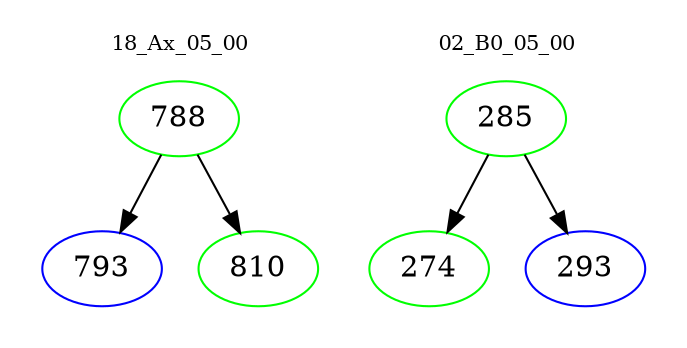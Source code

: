 digraph{
subgraph cluster_0 {
color = white
label = "18_Ax_05_00";
fontsize=10;
T0_788 [label="788", color="green"]
T0_788 -> T0_793 [color="black"]
T0_793 [label="793", color="blue"]
T0_788 -> T0_810 [color="black"]
T0_810 [label="810", color="green"]
}
subgraph cluster_1 {
color = white
label = "02_B0_05_00";
fontsize=10;
T1_285 [label="285", color="green"]
T1_285 -> T1_274 [color="black"]
T1_274 [label="274", color="green"]
T1_285 -> T1_293 [color="black"]
T1_293 [label="293", color="blue"]
}
}
